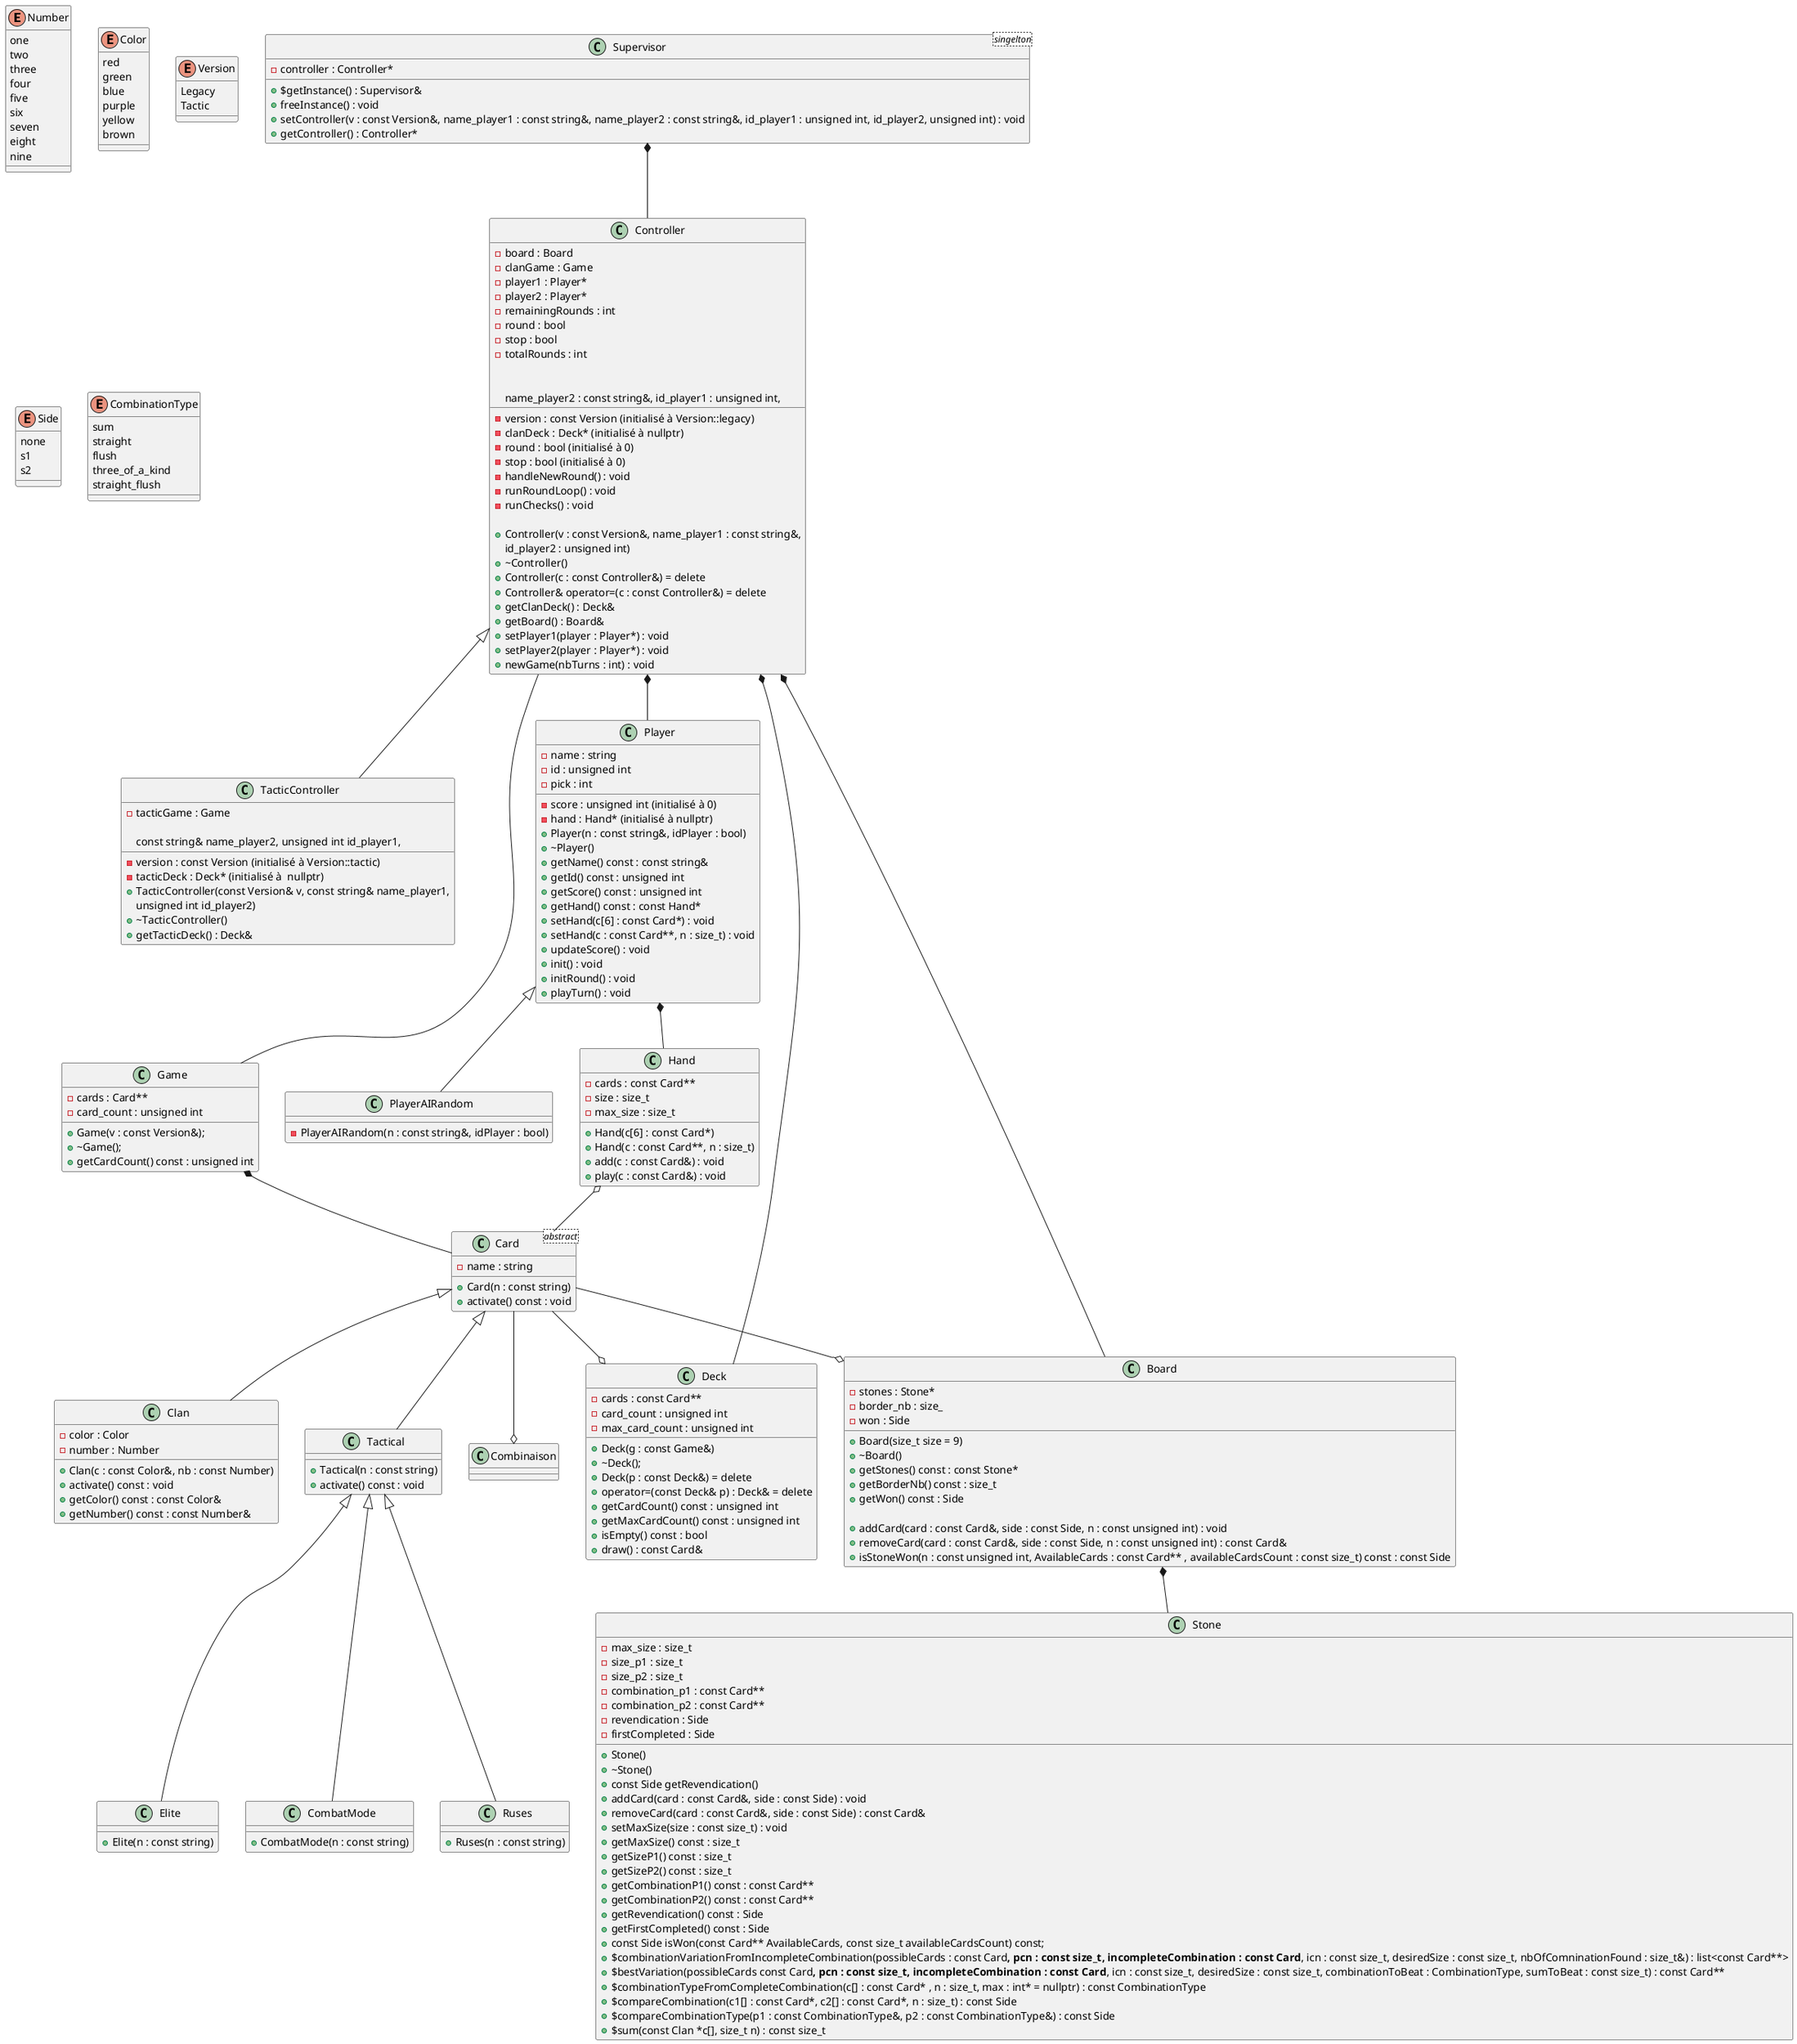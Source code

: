 @startuml Hello

''' ENUMERATIONS '''
enum Number {
    one 
    two
    three
    four
    five
    six
    seven
    eight
    nine
}

enum Color {
    red
    green
    blue
    purple
    yellow
    brown
}

enum Version {
    Legacy
    Tactic
}

enum Side {
    none
    s1
    s2
}

enum CombinationType {
	sum
	straight
	flush
	three_of_a_kind
	straight_flush
}


''' CLASSES '''
class Supervisor <singelton> {
    - controller : Controller* 

    + $getInstance() : Supervisor& 
    + freeInstance() : void
    + setController(v : const Version&, name_player1 : const string&, name_player2 : const string&, id_player1 : unsigned int, id_player2, unsigned int) : void
    + getController() : Controller*
}

class Controller {
    - version : const Version (initialisé à Version::legacy)
	- clanDeck : Deck* (initialisé à nullptr)
	- board : Board
	- clanGame : Game
	- player1 : Player*
	- player2 : Player*
	- round : bool (initialisé à 0)
    - stop : bool (initialisé à 0)
    - remainingRounds : int
    - round : bool
    - stop : bool
    - totalRounds : int

    - handleNewRound() : void
    - runRoundLoop() : void
    - runChecks() : void

    + Controller(v : const Version&, name_player1 : const string&,
        name_player2 : const string&, id_player1 : unsigned int,
        id_player2 : unsigned int)
    + ~Controller()
    + Controller(c : const Controller&) = delete
	+ Controller& operator=(c : const Controller&) = delete
    + getClanDeck() : Deck&
  	+ getBoard() : Board&
    + setPlayer1(player : Player*) : void
    + setPlayer2(player : Player*) : void
    + newGame(nbTurns : int) : void
}

class TacticController {
    - version : const Version (initialisé à Version::tactic)
	- tacticDeck : Deck* (initialisé à  nullptr)
	- tacticGame : Game

    + TacticController(const Version& v, const string& name_player1,
        const string& name_player2, unsigned int id_player1,
        unsigned int id_player2)
    + ~TacticController()
    + getTacticDeck() : Deck&
}

class Player {
    - name : string
    - id : unsigned int
    - score : unsigned int (initialisé à 0)
    - hand : Hand* (initialisé à nullptr)
    - pick : int

    + Player(n : const string&, idPlayer : bool)
    + ~Player()
    + getName() const : const string& 
    + getId() const : unsigned int
    + getScore() const : unsigned int
    + getHand() const : const Hand*
    + setHand(c[6] : const Card*) : void
    + setHand(c : const Card**, n : size_t) : void
    + updateScore() : void
    + init() : void
    + initRound() : void
    + playTurn() : void
}

class PlayerAIRandom {
    - PlayerAIRandom(n : const string&, idPlayer : bool)
}

class Card <abstract> {
    - name : string

    + Card(n : const string)
    + activate() const : void
}

class Clan {
    - color : Color
	- number : Number

    + Clan(c : const Color&, nb : const Number)
    + activate() const : void
    + getColor() const : const Color&
    + getNumber() const : const Number&
}

class Tactical {
    + Tactical(n : const string)
    + activate() const : void
}

class Elite {
    + Elite(n : const string)
}

class CombatMode {
    + CombatMode(n : const string)
}

class Ruses {
    + Ruses(n : const string)
}

class Hand {
	- cards : const Card**
	- size : size_t
	- max_size : size_t

    + Hand(c[6] : const Card*)
    + Hand(c : const Card**, n : size_t)
    + add(c : const Card&) : void
    + play(c : const Card&) : void
}

class Game {
    - cards : Card**
    - card_count : unsigned int

    + Game(v : const Version&);
	+ ~Game();
	+ getCardCount() const : unsigned int
}

class Deck {
    - cards : const Card**
    - card_count : unsigned int
	- max_card_count : unsigned int

    + Deck(g : const Game&)
    + ~Deck();
	+ Deck(p : const Deck&) = delete
	+ operator=(const Deck& p) : Deck& = delete
	+ getCardCount() const : unsigned int
    + getMaxCardCount() const : unsigned int
    + isEmpty() const : bool
    + draw() : const Card&
}

class Stone {
    - max_size : size_t
	- size_p1 : size_t
	- size_p2 : size_t
	- combination_p1 : const Card**
	- combination_p2 : const Card**
	- revendication : Side
	- firstCompleted : Side

    + Stone()
    + ~Stone()
    + const Side getRevendication()
    + addCard(card : const Card&, side : const Side) : void 
    + removeCard(card : const Card&, side : const Side) : const Card& 
	+ setMaxSize(size : const size_t) : void
    + getMaxSize() const : size_t
    + getSizeP1() const : size_t
    + getSizeP2() const : size_t
    + getCombinationP1() const : const Card**
    + getCombinationP2() const : const Card**
    + getRevendication() const : Side
    + getFirstCompleted() const : Side
    + const Side isWon(const Card** AvailableCards, const size_t availableCardsCount) const;
	+ $combinationVariationFromIncompleteCombination(possibleCards : const Card**, pcn : const size_t, incompleteCombination : const Card**, icn : const size_t, desiredSize : const size_t, nbOfComninationFound : size_t&) : list<const Card**> 
    + $bestVariation(possibleCards const Card**, pcn : const size_t, incompleteCombination : const Card**, icn : const size_t, desiredSize : const size_t, combinationToBeat : CombinationType, sumToBeat : const size_t) : const Card**
    + $combinationTypeFromCompleteCombination(c[] : const Card* , n : size_t, max : int* = nullptr) : const CombinationType
    + $compareCombination(c1[] : const Card*, c2[] : const Card*, n : size_t) : const Side
    + $compareCombinationType(p1 : const CombinationType&, p2 : const CombinationType&) : const Side
    + $sum(const Clan *c[], size_t n) : const size_t
}

class Board {
    - stones : Stone*
	- border_nb : size_
    - won : Side


    + Board(size_t size = 9)
    + ~Board()
    + getStones() const : const Stone*
    + getBorderNb() const : size_t
    + getWon() const : Side

    + addCard(card : const Card&, side : const Side, n : const unsigned int) : void
    + removeCard(card : const Card&, side : const Side, n : const unsigned int) : const Card&
    + isStoneWon(n : const unsigned int, AvailableCards : const Card** , availableCardsCount : const size_t) const : const Side
}


''' HERITAGES '''
Controller <|-- TacticController

Player <|-- PlayerAIRandom

Card <|-- Clan
Card <|-- Tactical

Tactical <|-- Elite
Tactical <|-- CombatMode
Tactical <|-- Ruses


''' RELATIONS '''
Supervisor *-- Controller

Controller *-- Board
Controller *-- Deck
Controller *-- Player
Controller -- Game

Game *-- Card
Board *-- Stone

Card --o Deck
Card --o Board
Card --o Combinaison

Player *-- Hand

Hand o-- Card

@enduml